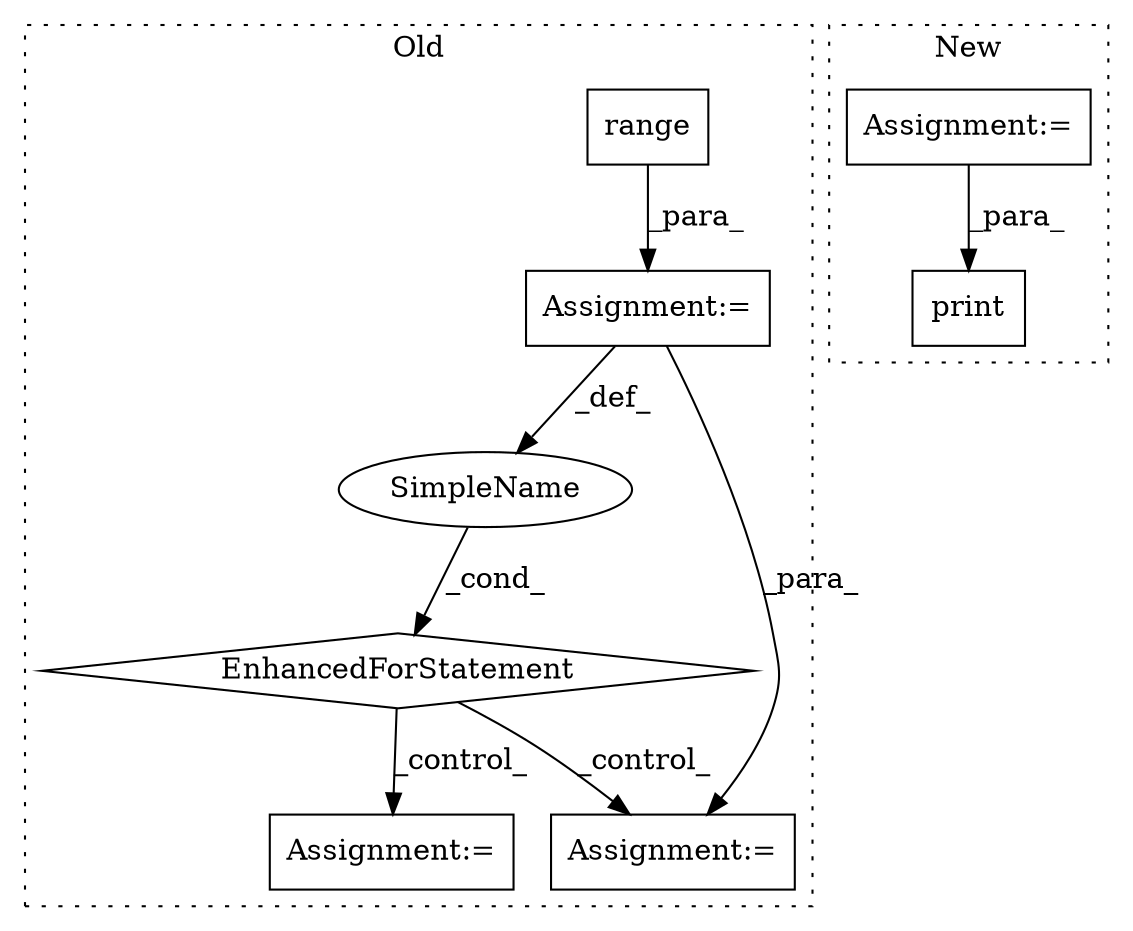 digraph G {
subgraph cluster0 {
1 [label="range" a="32" s="435,450" l="6,1" shape="box"];
3 [label="Assignment:=" a="7" s="366,451" l="53,2" shape="box"];
4 [label="EnhancedForStatement" a="70" s="366,451" l="53,2" shape="diamond"];
5 [label="Assignment:=" a="7" s="615" l="1" shape="box"];
6 [label="SimpleName" a="42" s="423" l="9" shape="ellipse"];
7 [label="Assignment:=" a="7" s="483" l="2" shape="box"];
label = "Old";
style="dotted";
}
subgraph cluster1 {
2 [label="print" a="32" s="760,853" l="6,1" shape="box"];
8 [label="Assignment:=" a="7" s="714" l="1" shape="box"];
label = "New";
style="dotted";
}
1 -> 3 [label="_para_"];
3 -> 6 [label="_def_"];
3 -> 7 [label="_para_"];
4 -> 7 [label="_control_"];
4 -> 5 [label="_control_"];
6 -> 4 [label="_cond_"];
8 -> 2 [label="_para_"];
}